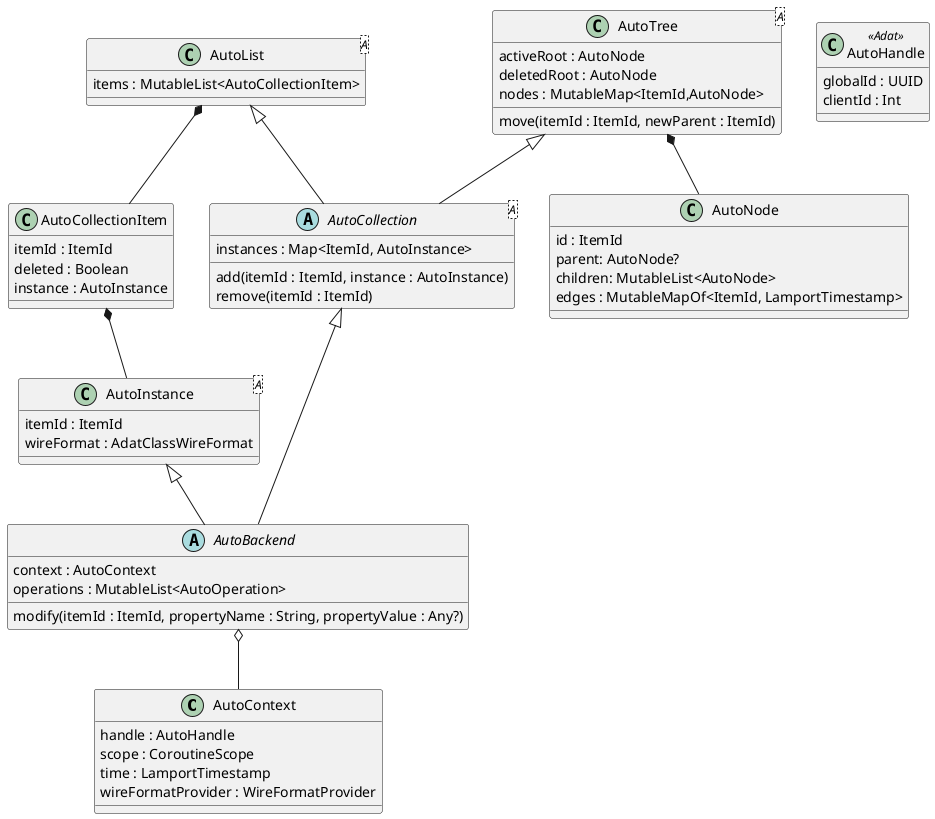 @startuml

class AutoContext {
    handle : AutoHandle
    scope : CoroutineScope
    time : LamportTimestamp
    wireFormatProvider : WireFormatProvider
}

class AutoHandle <<Adat>> {
    globalId : UUID
    clientId : Int
}

abstract AutoBackend {
    context : AutoContext
    operations : MutableList<AutoOperation>
    modify(itemId : ItemId, propertyName : String, propertyValue : Any?)
}
AutoBackend o-- AutoContext

abstract AutoCollection<A> {
    instances : Map<ItemId, AutoInstance>
    add(itemId : ItemId, instance : AutoInstance)
    remove(itemId : ItemId)
}
AutoCollection <|-- AutoBackend

class AutoInstance<A> {
    itemId : ItemId
    wireFormat : AdatClassWireFormat
}
AutoInstance <|-- AutoBackend

class AutoCollectionItem {
    itemId : ItemId
    deleted : Boolean
    instance : AutoInstance
}
AutoCollectionItem *-- AutoInstance

class AutoList<A> {
    items : MutableList<AutoCollectionItem>
}

AutoList <|-- AutoCollection
AutoList *-- AutoCollectionItem
class AutoTree<A> {
    activeRoot : AutoNode
    deletedRoot : AutoNode
    nodes : MutableMap<ItemId,AutoNode>
    move(itemId : ItemId, newParent : ItemId)
}
AutoTree <|-- AutoCollection
AutoTree *-- AutoNode

class AutoNode {
    id : ItemId
    parent: AutoNode?
    children: MutableList<AutoNode>
    edges : MutableMapOf<ItemId, LamportTimestamp>
}
@enduml